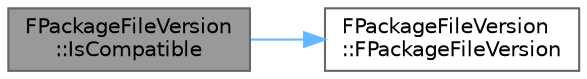 digraph "FPackageFileVersion::IsCompatible"
{
 // INTERACTIVE_SVG=YES
 // LATEX_PDF_SIZE
  bgcolor="transparent";
  edge [fontname=Helvetica,fontsize=10,labelfontname=Helvetica,labelfontsize=10];
  node [fontname=Helvetica,fontsize=10,shape=box,height=0.2,width=0.4];
  rankdir="LR";
  Node1 [id="Node000001",label="FPackageFileVersion\l::IsCompatible",height=0.2,width=0.4,color="gray40", fillcolor="grey60", style="filled", fontcolor="black",tooltip="Returns true if this object is compatible with the FPackageFileVersion passed in as the parameter."];
  Node1 -> Node2 [id="edge1_Node000001_Node000002",color="steelblue1",style="solid",tooltip=" "];
  Node2 [id="Node000002",label="FPackageFileVersion\l::FPackageFileVersion",height=0.2,width=0.4,color="grey40", fillcolor="white", style="filled",URL="$d5/d4d/structFPackageFileVersion.html#a4558c4bda5350b64b2a9ab29ea4b855b",tooltip=" "];
}
